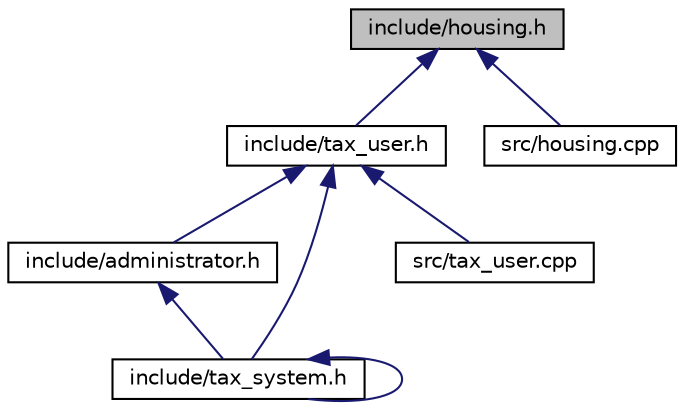 digraph "include/housing.h"
{
  edge [fontname="Helvetica",fontsize="10",labelfontname="Helvetica",labelfontsize="10"];
  node [fontname="Helvetica",fontsize="10",shape=record];
  Node1 [label="include/housing.h",height=0.2,width=0.4,color="black", fillcolor="grey75", style="filled" fontcolor="black"];
  Node1 -> Node2 [dir="back",color="midnightblue",fontsize="10",style="solid"];
  Node2 [label="include/tax_user.h",height=0.2,width=0.4,color="black", fillcolor="white", style="filled",URL="$tax__user_8h.html"];
  Node2 -> Node3 [dir="back",color="midnightblue",fontsize="10",style="solid"];
  Node3 [label="include/administrator.h",height=0.2,width=0.4,color="black", fillcolor="white", style="filled",URL="$administrator_8h_source.html"];
  Node3 -> Node4 [dir="back",color="midnightblue",fontsize="10",style="solid"];
  Node4 [label="include/tax_system.h",height=0.2,width=0.4,color="black", fillcolor="white", style="filled",URL="$tax__system_8h_source.html"];
  Node4 -> Node4 [dir="back",color="midnightblue",fontsize="10",style="solid"];
  Node2 -> Node4 [dir="back",color="midnightblue",fontsize="10",style="solid"];
  Node2 -> Node5 [dir="back",color="midnightblue",fontsize="10",style="solid"];
  Node5 [label="src/tax_user.cpp",height=0.2,width=0.4,color="black", fillcolor="white", style="filled",URL="$tax__user_8cpp.html",tooltip="Ctax_user definitions. "];
  Node1 -> Node6 [dir="back",color="midnightblue",fontsize="10",style="solid"];
  Node6 [label="src/housing.cpp",height=0.2,width=0.4,color="black", fillcolor="white", style="filled",URL="$housing_8cpp.html",tooltip="CHousing definitions. "];
}
